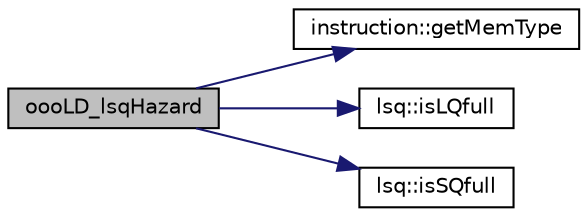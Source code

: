 digraph G
{
  edge [fontname="Helvetica",fontsize="10",labelfontname="Helvetica",labelfontsize="10"];
  node [fontname="Helvetica",fontsize="10",shape=record];
  rankdir=LR;
  Node1 [label="oooLD_lsqHazard",height=0.2,width=0.4,color="black", fillcolor="grey75", style="filled" fontcolor="black"];
  Node1 -> Node2 [color="midnightblue",fontsize="10",style="solid",fontname="Helvetica"];
  Node2 [label="instruction::getMemType",height=0.2,width=0.4,color="black", fillcolor="white", style="filled",URL="$classinstruction.html#a8051847b8731d697107d682564a7385f"];
  Node1 -> Node3 [color="midnightblue",fontsize="10",style="solid",fontname="Helvetica"];
  Node3 [label="lsq::isLQfull",height=0.2,width=0.4,color="black", fillcolor="white", style="filled",URL="$classlsq.html#af9716eece00fa2c3782af7eac2584f56"];
  Node1 -> Node4 [color="midnightblue",fontsize="10",style="solid",fontname="Helvetica"];
  Node4 [label="lsq::isSQfull",height=0.2,width=0.4,color="black", fillcolor="white", style="filled",URL="$classlsq.html#afc76def93e0f2ac0c56a92e1dc8d7efd"];
}
